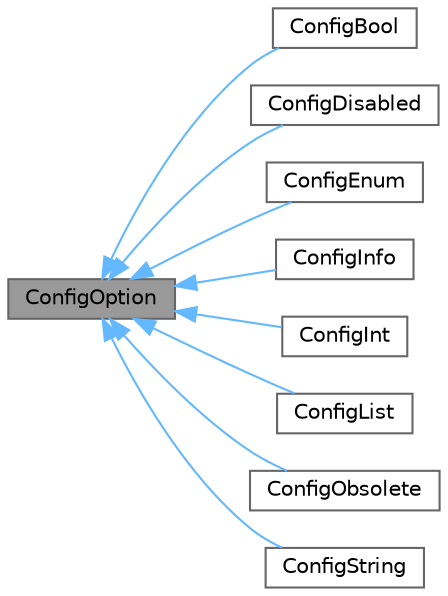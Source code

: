 digraph "ConfigOption"
{
 // INTERACTIVE_SVG=YES
 // LATEX_PDF_SIZE
  bgcolor="transparent";
  edge [fontname=Helvetica,fontsize=10,labelfontname=Helvetica,labelfontsize=10];
  node [fontname=Helvetica,fontsize=10,shape=box,height=0.2,width=0.4];
  rankdir="LR";
  Node1 [label="ConfigOption",height=0.2,width=0.4,color="gray40", fillcolor="grey60", style="filled", fontcolor="black",tooltip="Abstract base class for any configuration option."];
  Node1 -> Node2 [dir="back",color="steelblue1",style="solid"];
  Node2 [label="ConfigBool",height=0.2,width=0.4,color="gray40", fillcolor="white", style="filled",URL="$d4/ded/class_config_bool.html",tooltip="Class representing a Boolean type option."];
  Node1 -> Node3 [dir="back",color="steelblue1",style="solid"];
  Node3 [label="ConfigDisabled",height=0.2,width=0.4,color="gray40", fillcolor="white", style="filled",URL="$d5/d86/class_config_disabled.html",tooltip="Section marker for compile time optional options."];
  Node1 -> Node4 [dir="back",color="steelblue1",style="solid"];
  Node4 [label="ConfigEnum",height=0.2,width=0.4,color="gray40", fillcolor="white", style="filled",URL="$df/d59/class_config_enum.html",tooltip="Class representing an enum type option."];
  Node1 -> Node5 [dir="back",color="steelblue1",style="solid"];
  Node5 [label="ConfigInfo",height=0.2,width=0.4,color="gray40", fillcolor="white", style="filled",URL="$dd/d89/class_config_info.html",tooltip="Section marker for grouping the configuration options."];
  Node1 -> Node6 [dir="back",color="steelblue1",style="solid"];
  Node6 [label="ConfigInt",height=0.2,width=0.4,color="gray40", fillcolor="white", style="filled",URL="$d4/d52/class_config_int.html",tooltip="Class representing an integer type option."];
  Node1 -> Node7 [dir="back",color="steelblue1",style="solid"];
  Node7 [label="ConfigList",height=0.2,width=0.4,color="gray40", fillcolor="white", style="filled",URL="$dd/df8/class_config_list.html",tooltip="Class representing a list type option."];
  Node1 -> Node8 [dir="back",color="steelblue1",style="solid"];
  Node8 [label="ConfigObsolete",height=0.2,width=0.4,color="gray40", fillcolor="white", style="filled",URL="$d3/db9/class_config_obsolete.html",tooltip="Section marker for obsolete options."];
  Node1 -> Node9 [dir="back",color="steelblue1",style="solid"];
  Node9 [label="ConfigString",height=0.2,width=0.4,color="gray40", fillcolor="white", style="filled",URL="$d1/dff/class_config_string.html",tooltip="Class representing a string type option."];
}
